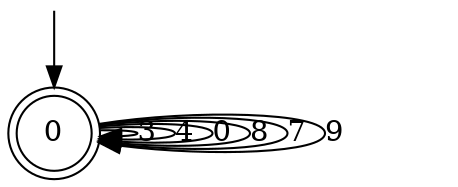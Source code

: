 digraph g {

	s0 [shape="doublecircle" label="0"];
	s0 -> s0 [label="3"];
	s0 -> s0 [label="4"];
	s0 -> s0 [label="0"];
	s0 -> s0 [label="8"];
	s0 -> s0 [label="7"];
	s0 -> s0 [label="9"];

__start0 [label="" shape="none" width="0" height="0"];
__start0 -> s0;

}
